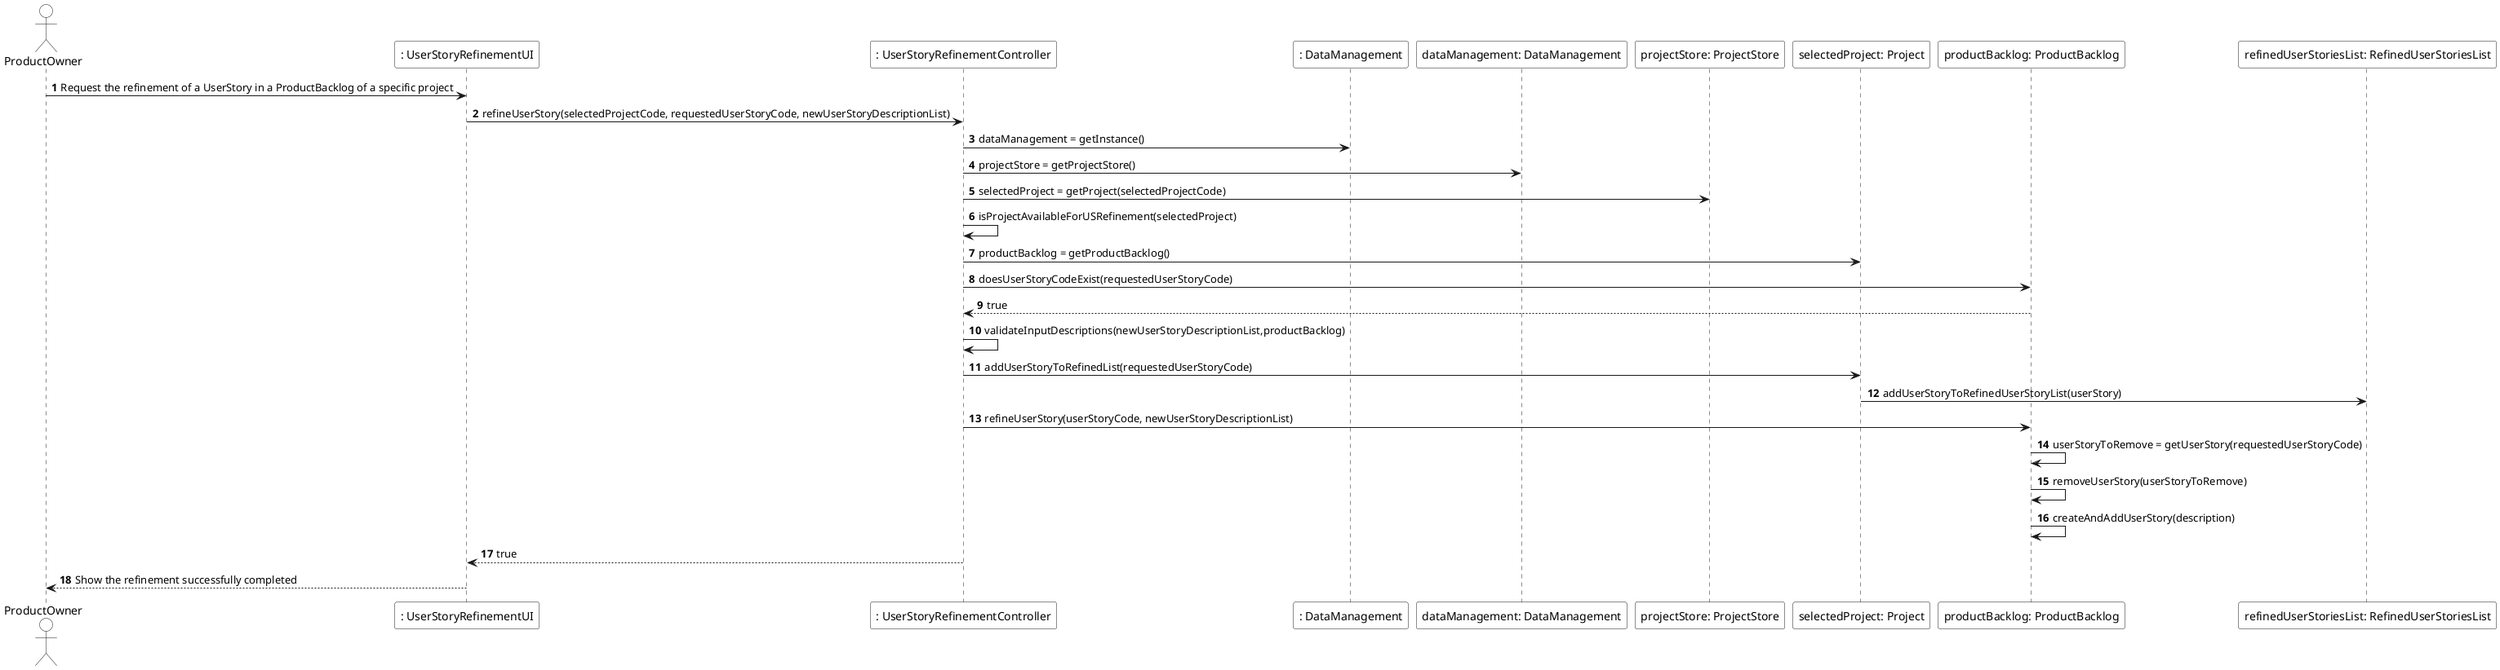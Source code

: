 @startuml
autonumber
actor ProductOwner #FFFFFF
participant ": UserStoryRefinementUI" #FFFFFF
participant ": UserStoryRefinementController" #FFFFFF
participant ": DataManagement" #FFFFFF
participant "dataManagement: DataManagement" #FFFFFF
participant "projectStore: ProjectStore" #FFFFFF
participant "selectedProject: Project" #FFFFFF
participant "productBacklog: ProductBacklog" #FFFFFF
participant "refinedUserStoriesList: RefinedUserStoriesList" #FFFFFF
ProductOwner -> ": UserStoryRefinementUI" : Request the refinement of a UserStory in a ProductBacklog of a specific project
": UserStoryRefinementUI" -> ": UserStoryRefinementController" : refineUserStory(selectedProjectCode, requestedUserStoryCode, newUserStoryDescriptionList)
": UserStoryRefinementController" -> ": DataManagement" : dataManagement = getInstance()
": UserStoryRefinementController" -> "dataManagement: DataManagement" : projectStore = getProjectStore()
": UserStoryRefinementController" -> "projectStore: ProjectStore" : selectedProject = getProject(selectedProjectCode)
": UserStoryRefinementController" -> ": UserStoryRefinementController" :  isProjectAvailableForUSRefinement(selectedProject)

": UserStoryRefinementController" -> "selectedProject: Project" : productBacklog = getProductBacklog()
": UserStoryRefinementController" -> "productBacklog: ProductBacklog" : doesUserStoryCodeExist(requestedUserStoryCode)
"productBacklog: ProductBacklog" --> ": UserStoryRefinementController" : true
": UserStoryRefinementController" -> ": UserStoryRefinementController" : validateInputDescriptions(newUserStoryDescriptionList,productBacklog)
": UserStoryRefinementController" -> "selectedProject: Project" : addUserStoryToRefinedList(requestedUserStoryCode)
"selectedProject: Project" -> "refinedUserStoriesList: RefinedUserStoriesList" : addUserStoryToRefinedUserStoryList(userStory)
": UserStoryRefinementController" -> "productBacklog: ProductBacklog" : refineUserStory(userStoryCode, newUserStoryDescriptionList)
"productBacklog: ProductBacklog" -> "productBacklog: ProductBacklog" : userStoryToRemove = getUserStory(requestedUserStoryCode)
"productBacklog: ProductBacklog" -> "productBacklog: ProductBacklog" : removeUserStory(userStoryToRemove)
"productBacklog: ProductBacklog" -> "productBacklog: ProductBacklog" :  createAndAddUserStory(description)
": UserStoryRefinementController" --> ": UserStoryRefinementUI" : true
": UserStoryRefinementUI" --> ProductOwner : Show the refinement successfully completed

@enduml
